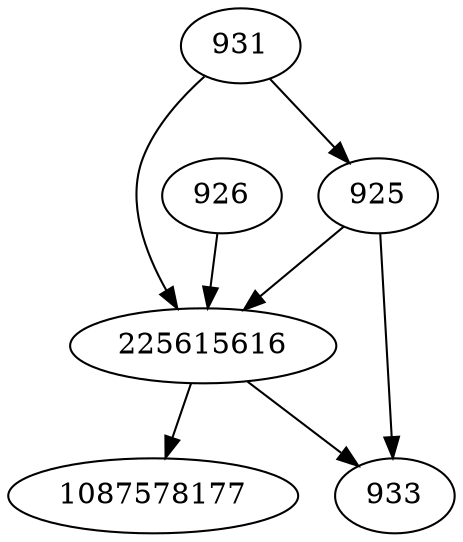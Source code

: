 strict digraph  {
225615616;
1087578177;
931;
933;
925;
926;
225615616 -> 933;
225615616 -> 1087578177;
931 -> 925;
931 -> 225615616;
925 -> 933;
925 -> 225615616;
926 -> 225615616;
}
